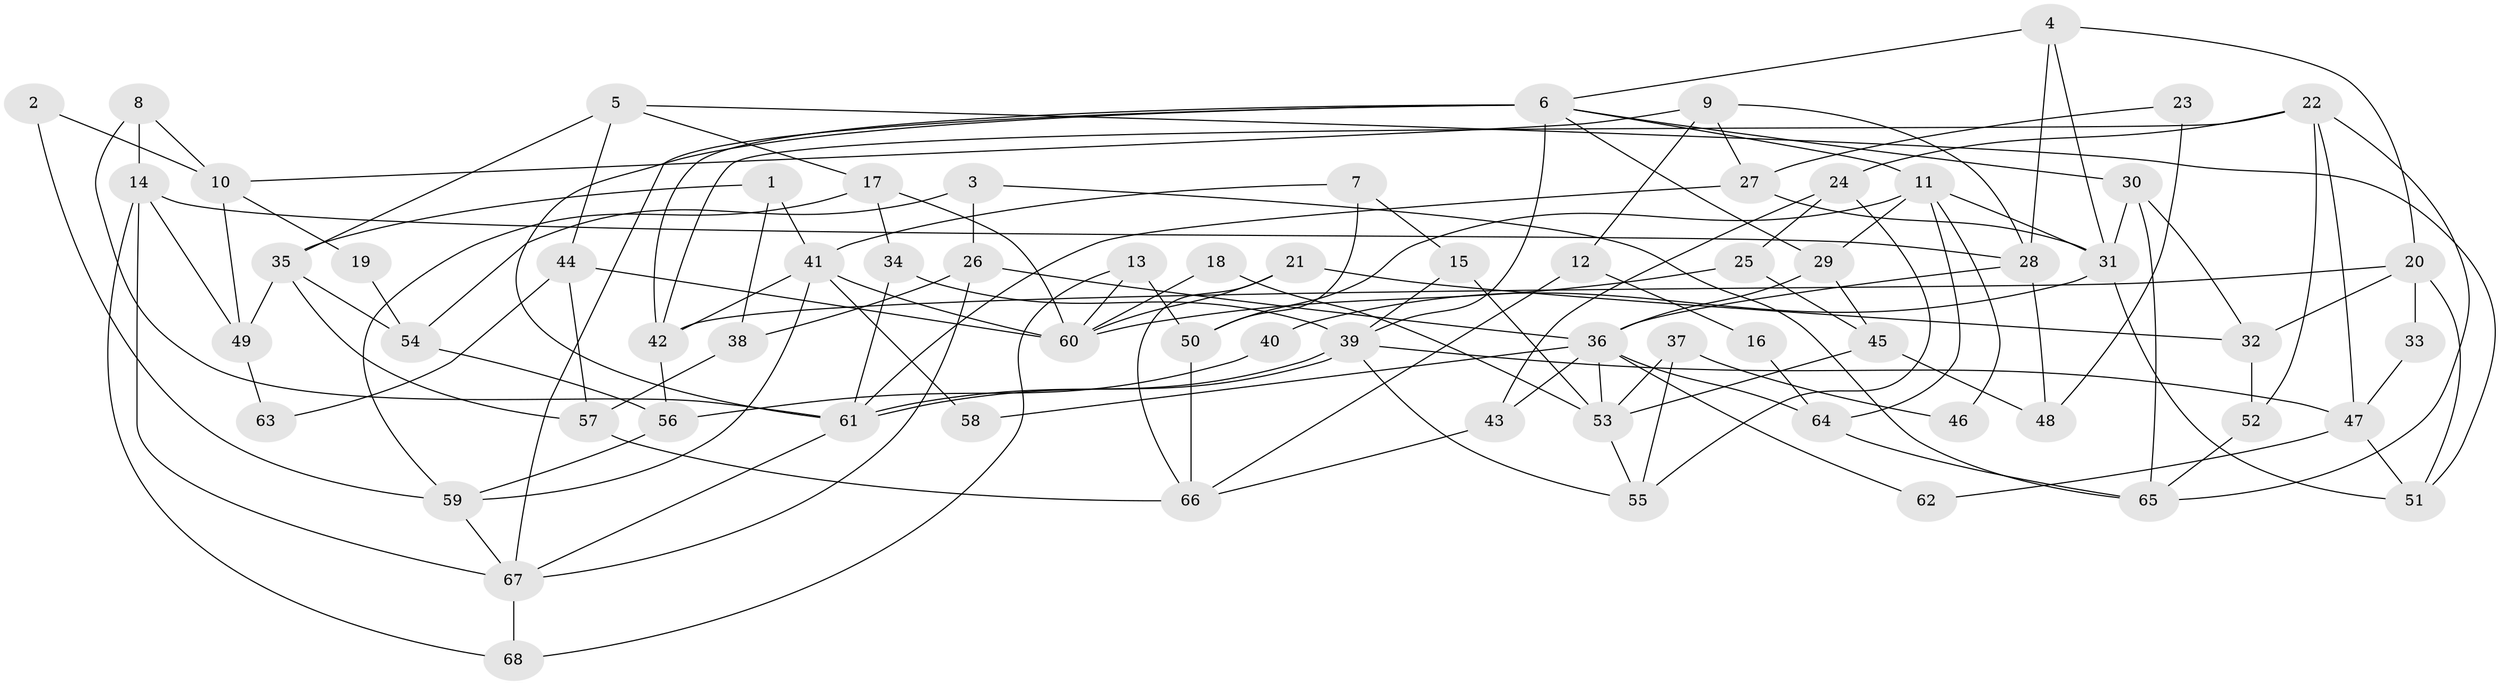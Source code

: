 // Generated by graph-tools (version 1.1) at 2025/50/03/09/25 04:50:48]
// undirected, 68 vertices, 136 edges
graph export_dot {
graph [start="1"]
  node [color=gray90,style=filled];
  1;
  2;
  3;
  4;
  5;
  6;
  7;
  8;
  9;
  10;
  11;
  12;
  13;
  14;
  15;
  16;
  17;
  18;
  19;
  20;
  21;
  22;
  23;
  24;
  25;
  26;
  27;
  28;
  29;
  30;
  31;
  32;
  33;
  34;
  35;
  36;
  37;
  38;
  39;
  40;
  41;
  42;
  43;
  44;
  45;
  46;
  47;
  48;
  49;
  50;
  51;
  52;
  53;
  54;
  55;
  56;
  57;
  58;
  59;
  60;
  61;
  62;
  63;
  64;
  65;
  66;
  67;
  68;
  1 -- 35;
  1 -- 41;
  1 -- 38;
  2 -- 10;
  2 -- 59;
  3 -- 54;
  3 -- 65;
  3 -- 26;
  4 -- 6;
  4 -- 20;
  4 -- 28;
  4 -- 31;
  5 -- 17;
  5 -- 51;
  5 -- 35;
  5 -- 44;
  6 -- 39;
  6 -- 61;
  6 -- 11;
  6 -- 29;
  6 -- 30;
  6 -- 42;
  6 -- 67;
  7 -- 50;
  7 -- 15;
  7 -- 41;
  8 -- 61;
  8 -- 14;
  8 -- 10;
  9 -- 28;
  9 -- 27;
  9 -- 10;
  9 -- 12;
  10 -- 19;
  10 -- 49;
  11 -- 64;
  11 -- 29;
  11 -- 31;
  11 -- 46;
  11 -- 50;
  12 -- 66;
  12 -- 16;
  13 -- 60;
  13 -- 68;
  13 -- 50;
  14 -- 28;
  14 -- 67;
  14 -- 49;
  14 -- 68;
  15 -- 53;
  15 -- 39;
  16 -- 64;
  17 -- 34;
  17 -- 60;
  17 -- 59;
  18 -- 53;
  18 -- 60;
  19 -- 54;
  20 -- 42;
  20 -- 32;
  20 -- 33;
  20 -- 51;
  21 -- 60;
  21 -- 66;
  21 -- 32;
  22 -- 42;
  22 -- 65;
  22 -- 24;
  22 -- 47;
  22 -- 52;
  23 -- 27;
  23 -- 48;
  24 -- 25;
  24 -- 43;
  24 -- 55;
  25 -- 45;
  25 -- 60;
  26 -- 38;
  26 -- 36;
  26 -- 67;
  27 -- 61;
  27 -- 31;
  28 -- 36;
  28 -- 48;
  29 -- 36;
  29 -- 45;
  30 -- 31;
  30 -- 32;
  30 -- 65;
  31 -- 40;
  31 -- 51;
  32 -- 52;
  33 -- 47;
  34 -- 61;
  34 -- 39;
  35 -- 49;
  35 -- 54;
  35 -- 57;
  36 -- 43;
  36 -- 53;
  36 -- 58;
  36 -- 62;
  36 -- 64;
  37 -- 55;
  37 -- 53;
  37 -- 46;
  38 -- 57;
  39 -- 47;
  39 -- 61;
  39 -- 61;
  39 -- 55;
  40 -- 56;
  41 -- 59;
  41 -- 42;
  41 -- 58;
  41 -- 60;
  42 -- 56;
  43 -- 66;
  44 -- 57;
  44 -- 60;
  44 -- 63;
  45 -- 53;
  45 -- 48;
  47 -- 51;
  47 -- 62;
  49 -- 63;
  50 -- 66;
  52 -- 65;
  53 -- 55;
  54 -- 56;
  56 -- 59;
  57 -- 66;
  59 -- 67;
  61 -- 67;
  64 -- 65;
  67 -- 68;
}
